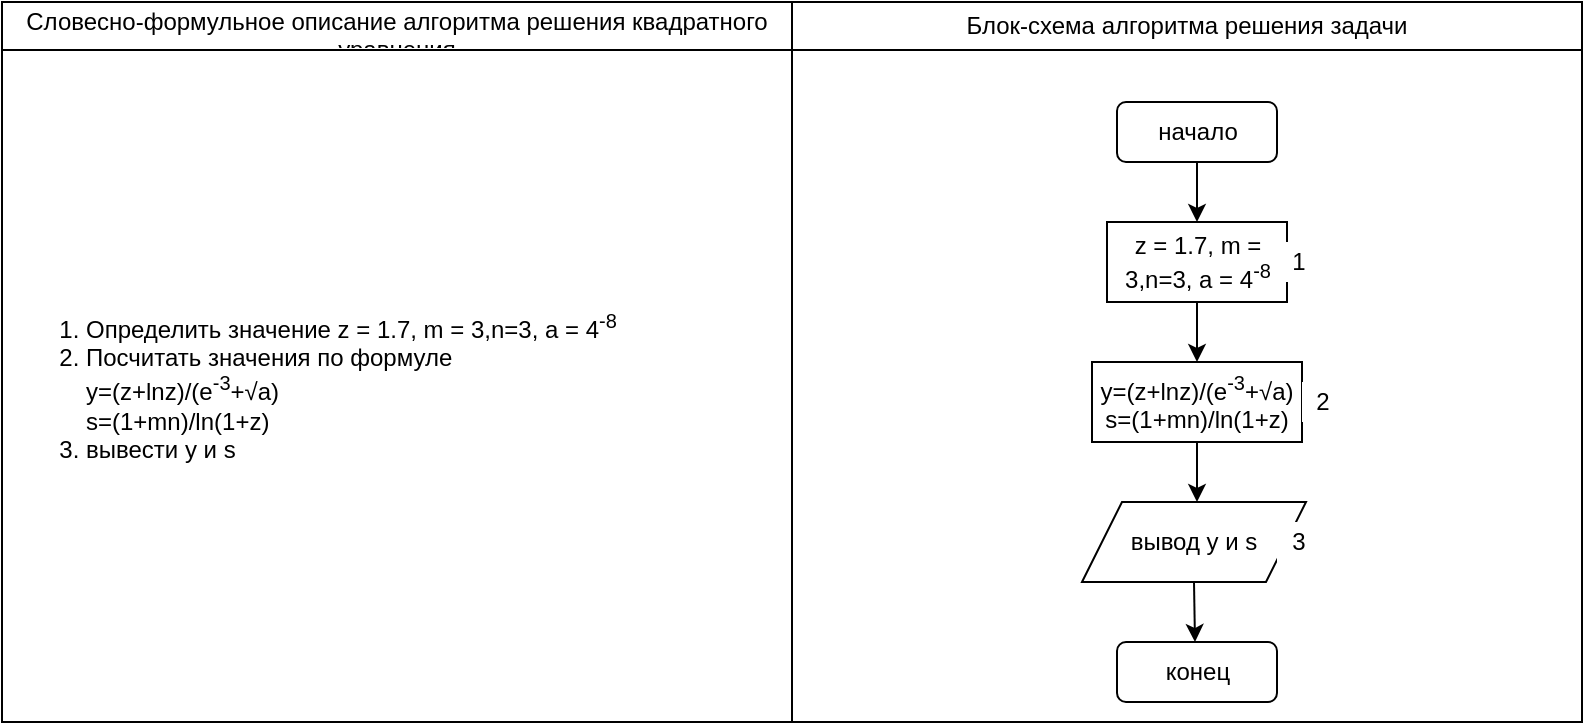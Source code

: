 <mxfile version="15.1.4" type="device"><diagram id="3yUgw8EXSSrbL25KUno7" name="Page-1"><mxGraphModel dx="1038" dy="1733" grid="1" gridSize="10" guides="1" tooltips="1" connect="1" arrows="1" fold="1" page="1" pageScale="1" pageWidth="827" pageHeight="1169" math="0" shadow="0"><root><mxCell id="0"/><mxCell id="1" parent="0"/><mxCell id="KGUMsDwUmFMj06m9LDCa-11" value="" style="shape=table;startSize=0;container=1;collapsible=0;childLayout=tableLayout;" vertex="1" parent="1"><mxGeometry x="30" y="-1160" width="790" height="360" as="geometry"/></mxCell><mxCell id="KGUMsDwUmFMj06m9LDCa-12" value="" style="shape=partialRectangle;collapsible=0;dropTarget=0;pointerEvents=0;fillColor=none;top=0;left=0;bottom=0;right=0;points=[[0,0.5],[1,0.5]];portConstraint=eastwest;" vertex="1" parent="KGUMsDwUmFMj06m9LDCa-11"><mxGeometry width="790" height="24" as="geometry"/></mxCell><mxCell id="KGUMsDwUmFMj06m9LDCa-13" value="Словесно-формульное описание алгоритма решения квадратного уравнения" style="shape=partialRectangle;html=1;whiteSpace=wrap;connectable=0;overflow=hidden;fillColor=none;top=0;left=0;bottom=0;right=0;pointerEvents=1;" vertex="1" parent="KGUMsDwUmFMj06m9LDCa-12"><mxGeometry width="395" height="24" as="geometry"/></mxCell><mxCell id="KGUMsDwUmFMj06m9LDCa-14" value="Блок-схема алгоритма решения задачи" style="shape=partialRectangle;html=1;whiteSpace=wrap;connectable=0;overflow=hidden;fillColor=none;top=0;left=0;bottom=0;right=0;pointerEvents=1;" vertex="1" parent="KGUMsDwUmFMj06m9LDCa-12"><mxGeometry x="395" width="395" height="24" as="geometry"/></mxCell><mxCell id="KGUMsDwUmFMj06m9LDCa-15" value="" style="shape=partialRectangle;collapsible=0;dropTarget=0;pointerEvents=0;fillColor=none;top=0;left=0;bottom=0;right=0;points=[[0,0.5],[1,0.5]];portConstraint=eastwest;" vertex="1" parent="KGUMsDwUmFMj06m9LDCa-11"><mxGeometry y="24" width="790" height="336" as="geometry"/></mxCell><mxCell id="KGUMsDwUmFMj06m9LDCa-16" value="&lt;div align=&quot;left&quot;&gt;&lt;ol&gt;&lt;li&gt;Определить значение z = 1.7, m = 3,n=3, a = 4&lt;sup&gt;-8&lt;/sup&gt;&lt;/li&gt;&lt;li&gt;Посчитать значения по формуле &lt;br&gt;&lt;div&gt;y=(z+lnz)/(e&lt;sup&gt;-3&lt;/sup&gt;+√a)&lt;/div&gt;&lt;div&gt;s=(1+mn)/ln(1+z)&lt;br&gt;&lt;/div&gt;&lt;/li&gt;&lt;li&gt;вывести y и s&lt;br&gt;&lt;/li&gt;&lt;/ol&gt;&lt;/div&gt;" style="shape=partialRectangle;html=1;whiteSpace=wrap;connectable=0;overflow=hidden;fillColor=none;top=0;left=0;bottom=0;right=0;pointerEvents=1;align=left;" vertex="1" parent="KGUMsDwUmFMj06m9LDCa-15"><mxGeometry width="395" height="336" as="geometry"/></mxCell><mxCell id="KGUMsDwUmFMj06m9LDCa-17" value="" style="shape=partialRectangle;html=1;whiteSpace=wrap;connectable=0;overflow=hidden;fillColor=none;top=0;left=0;bottom=0;right=0;pointerEvents=1;" vertex="1" parent="KGUMsDwUmFMj06m9LDCa-15"><mxGeometry x="395" width="395" height="336" as="geometry"/></mxCell><mxCell id="KGUMsDwUmFMj06m9LDCa-2" style="edgeStyle=orthogonalEdgeStyle;rounded=0;orthogonalLoop=1;jettySize=auto;html=1;exitX=0.5;exitY=1;exitDx=0;exitDy=0;" edge="1" parent="1" source="KGUMsDwUmFMj06m9LDCa-1"><mxGeometry relative="1" as="geometry"><mxPoint x="627.5" y="-1050" as="targetPoint"/></mxGeometry></mxCell><mxCell id="KGUMsDwUmFMj06m9LDCa-1" value="начало" style="rounded=1;whiteSpace=wrap;html=1;" vertex="1" parent="1"><mxGeometry x="587.5" y="-1110" width="80" height="30" as="geometry"/></mxCell><mxCell id="KGUMsDwUmFMj06m9LDCa-4" style="edgeStyle=orthogonalEdgeStyle;rounded=0;orthogonalLoop=1;jettySize=auto;html=1;exitX=0.5;exitY=1;exitDx=0;exitDy=0;" edge="1" parent="1" source="KGUMsDwUmFMj06m9LDCa-3"><mxGeometry relative="1" as="geometry"><mxPoint x="627.5" y="-980" as="targetPoint"/></mxGeometry></mxCell><mxCell id="KGUMsDwUmFMj06m9LDCa-3" value="z = 1.7, m = 3,n=3, a = 4&lt;sup&gt;-8&lt;/sup&gt;" style="rounded=0;whiteSpace=wrap;html=1;" vertex="1" parent="1"><mxGeometry x="582.5" y="-1050" width="90" height="40" as="geometry"/></mxCell><mxCell id="KGUMsDwUmFMj06m9LDCa-7" style="edgeStyle=orthogonalEdgeStyle;rounded=0;orthogonalLoop=1;jettySize=auto;html=1;exitX=0.5;exitY=1;exitDx=0;exitDy=0;" edge="1" parent="1" source="KGUMsDwUmFMj06m9LDCa-6"><mxGeometry relative="1" as="geometry"><mxPoint x="627.5" y="-910" as="targetPoint"/></mxGeometry></mxCell><mxCell id="KGUMsDwUmFMj06m9LDCa-6" value="&lt;div&gt;y=(z+lnz)/(e&lt;sup&gt;-3&lt;/sup&gt;+√a)&lt;/div&gt;&lt;div&gt;s=(1+mn)/ln(1+z)&lt;br&gt;&lt;/div&gt;" style="rounded=0;whiteSpace=wrap;html=1;" vertex="1" parent="1"><mxGeometry x="575" y="-980" width="105" height="40" as="geometry"/></mxCell><mxCell id="KGUMsDwUmFMj06m9LDCa-10" style="edgeStyle=orthogonalEdgeStyle;rounded=0;orthogonalLoop=1;jettySize=auto;html=1;exitX=0.5;exitY=1;exitDx=0;exitDy=0;" edge="1" parent="1" source="KGUMsDwUmFMj06m9LDCa-8"><mxGeometry relative="1" as="geometry"><mxPoint x="626.5" y="-840" as="targetPoint"/></mxGeometry></mxCell><mxCell id="KGUMsDwUmFMj06m9LDCa-8" value="вывод y и s" style="shape=parallelogram;perimeter=parallelogramPerimeter;whiteSpace=wrap;html=1;fixedSize=1;" vertex="1" parent="1"><mxGeometry x="570" y="-910" width="112" height="40" as="geometry"/></mxCell><mxCell id="KGUMsDwUmFMj06m9LDCa-9" value="конец" style="rounded=1;whiteSpace=wrap;html=1;" vertex="1" parent="1"><mxGeometry x="587.5" y="-840" width="80" height="30" as="geometry"/></mxCell><mxCell id="KGUMsDwUmFMj06m9LDCa-18" value="1" style="text;html=1;align=center;verticalAlign=middle;resizable=0;points=[];autosize=1;strokeColor=none;fillColor=#FFFFFF;" vertex="1" parent="1"><mxGeometry x="667.5" y="-1040" width="20" height="20" as="geometry"/></mxCell><mxCell id="KGUMsDwUmFMj06m9LDCa-19" value="2" style="text;html=1;align=center;verticalAlign=middle;resizable=0;points=[];autosize=1;strokeColor=none;fillColor=#FFFFFF;" vertex="1" parent="1"><mxGeometry x="680" y="-970" width="20" height="20" as="geometry"/></mxCell><mxCell id="KGUMsDwUmFMj06m9LDCa-20" value="3" style="text;html=1;align=center;verticalAlign=middle;resizable=0;points=[];autosize=1;strokeColor=none;fillColor=#FFFFFF;" vertex="1" parent="1"><mxGeometry x="667.5" y="-900" width="20" height="20" as="geometry"/></mxCell></root></mxGraphModel></diagram></mxfile>